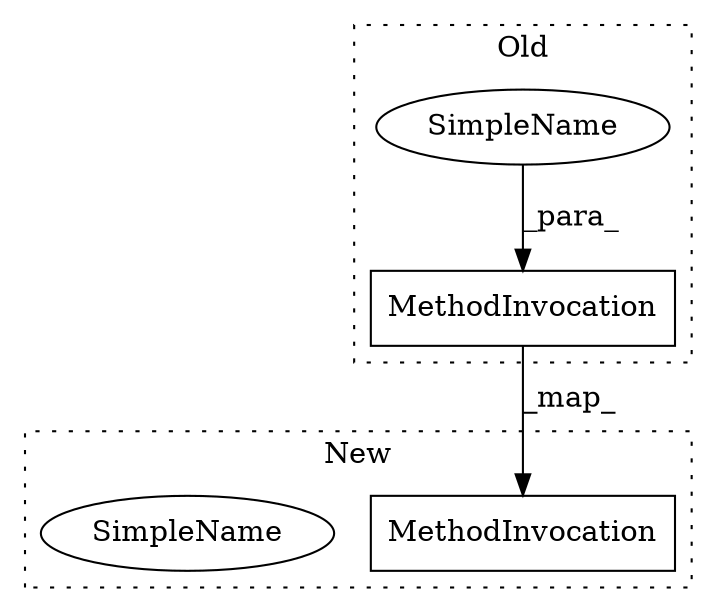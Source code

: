 digraph G {
subgraph cluster0 {
1 [label="MethodInvocation" a="32" s="879,914" l="5,1" shape="box"];
4 [label="SimpleName" a="42" s="910" l="4" shape="ellipse"];
label = "Old";
style="dotted";
}
subgraph cluster1 {
2 [label="MethodInvocation" a="32" s="820,854" l="10,1" shape="box"];
3 [label="SimpleName" a="42" s="877" l="4" shape="ellipse"];
label = "New";
style="dotted";
}
1 -> 2 [label="_map_"];
4 -> 1 [label="_para_"];
}